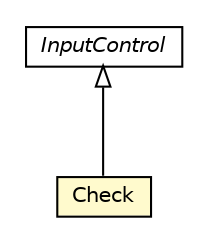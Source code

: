 #!/usr/local/bin/dot
#
# Class diagram 
# Generated by UMLGraph version R5_6-24-gf6e263 (http://www.umlgraph.org/)
#

digraph G {
	edge [fontname="Helvetica",fontsize=10,labelfontname="Helvetica",labelfontsize=10];
	node [fontname="Helvetica",fontsize=10,shape=plaintext];
	nodesep=0.25;
	ranksep=0.5;
	// org.universAAL.utilities.api.ui.Check
	c997 [label=<<table title="org.universAAL.utilities.api.ui.Check" border="0" cellborder="1" cellspacing="0" cellpadding="2" port="p" bgcolor="lemonChiffon" href="./Check.html">
		<tr><td><table border="0" cellspacing="0" cellpadding="1">
<tr><td align="center" balign="center"> Check </td></tr>
		</table></td></tr>
		</table>>, URL="./Check.html", fontname="Helvetica", fontcolor="black", fontsize=10.0];
	// org.universAAL.utilities.api.ui.InputControl
	c1007 [label=<<table title="org.universAAL.utilities.api.ui.InputControl" border="0" cellborder="1" cellspacing="0" cellpadding="2" port="p" href="./InputControl.html">
		<tr><td><table border="0" cellspacing="0" cellpadding="1">
<tr><td align="center" balign="center"><font face="Helvetica-Oblique"> InputControl </font></td></tr>
		</table></td></tr>
		</table>>, URL="./InputControl.html", fontname="Helvetica", fontcolor="black", fontsize=10.0];
	//org.universAAL.utilities.api.ui.Check extends org.universAAL.utilities.api.ui.InputControl
	c1007:p -> c997:p [dir=back,arrowtail=empty];
}

